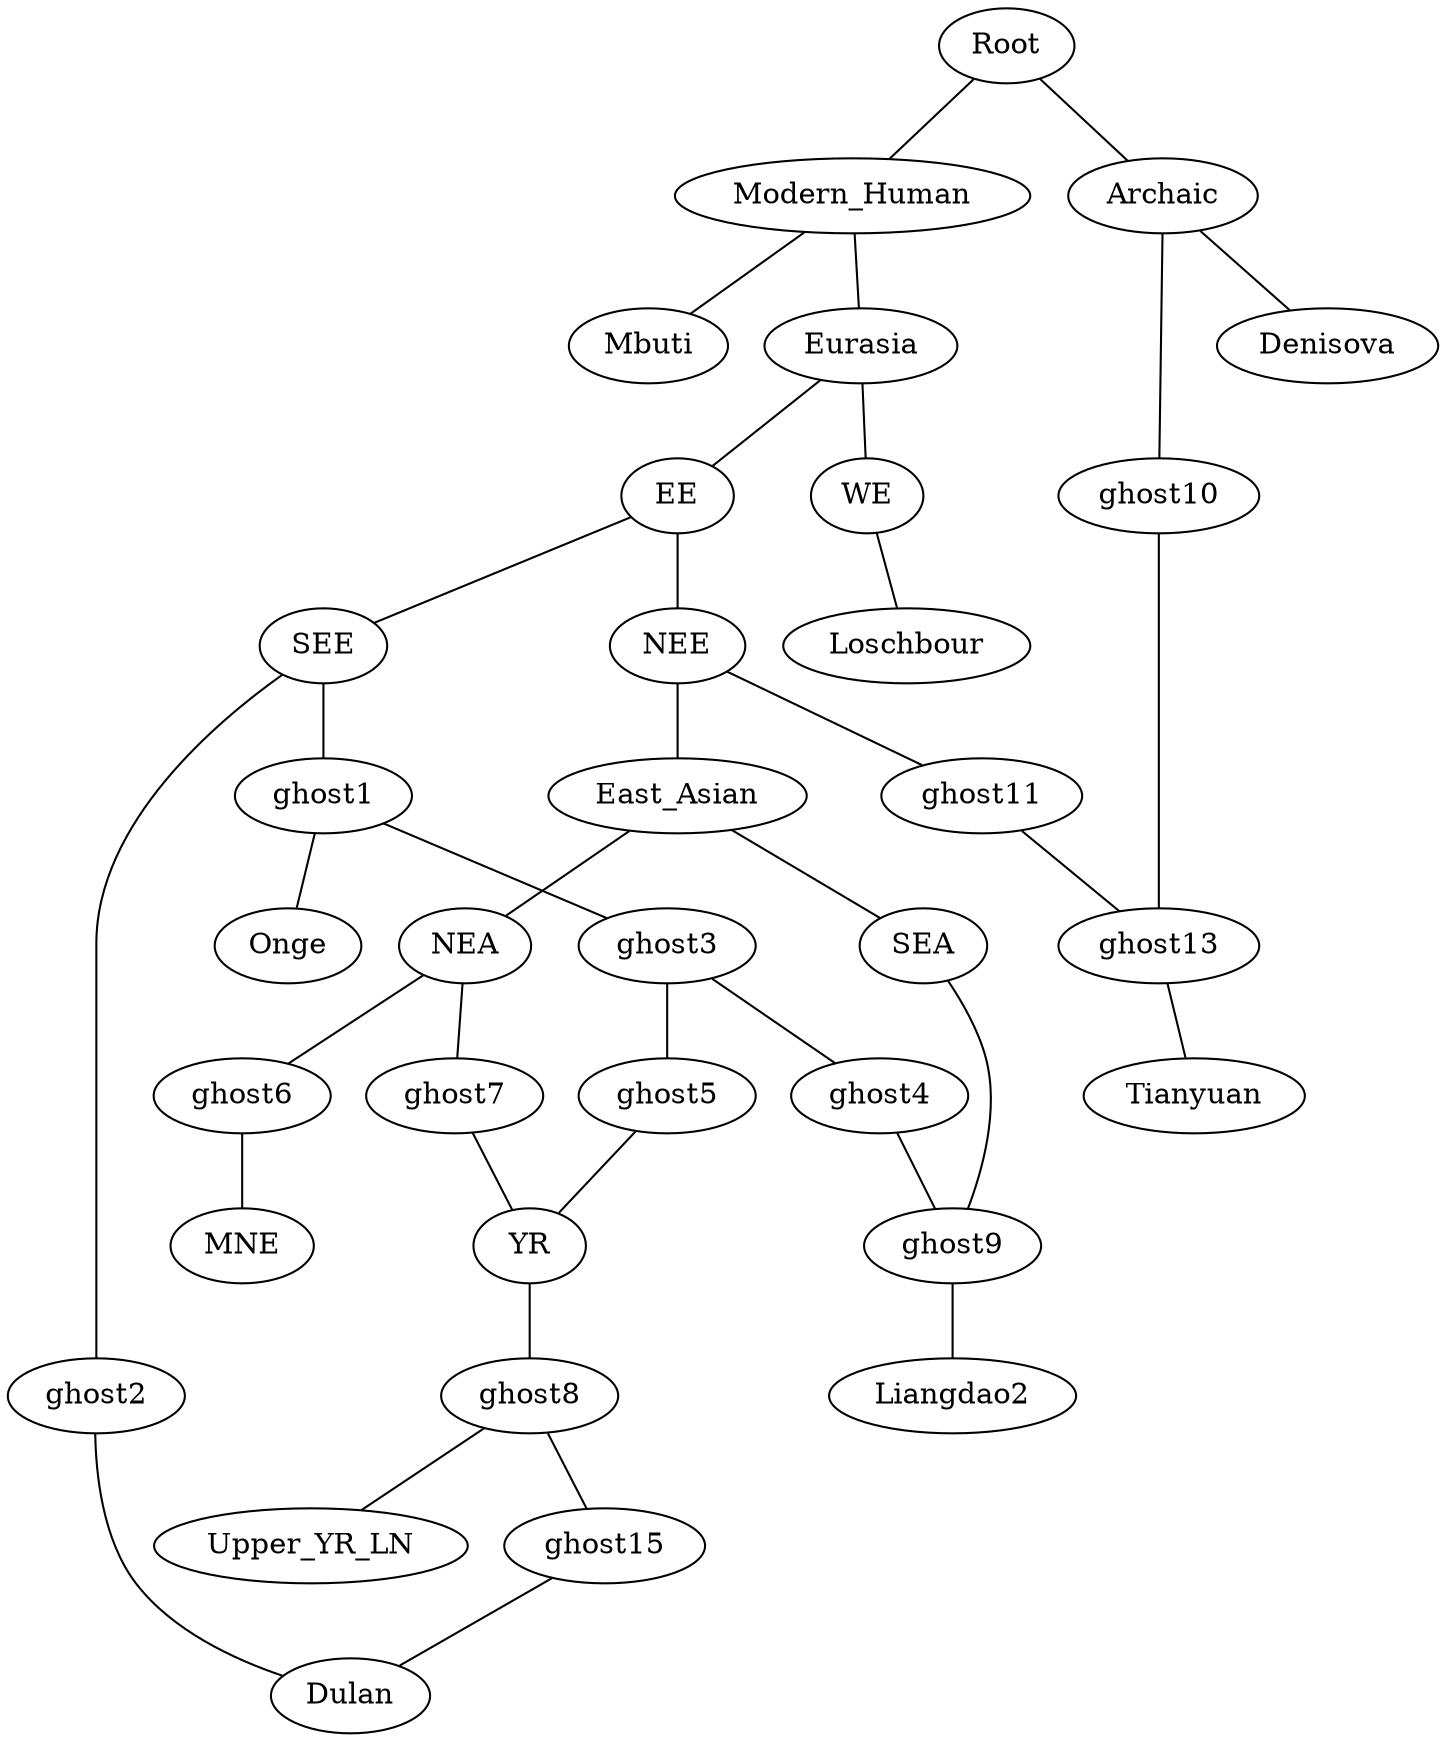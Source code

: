 graph {

# label group_name plot_name	
# <Label>
# root Root
# label Mbuti.DG Mbuti
# label Denisova.DG Denisova
# label Onge.DG Onge
# label Loschbour.DG Loschbour
# label Tianyuan Tianyuan
# label Liangdao2 Liangdao2
# label Upper_YR_LN Upper_YR_LN
# label Mongolia_N_East MNE
# label Dulan Dulan
# </Label>

# edge e1 Root Modern_Human
# <Edge>
Root -- Modern_Human
Root -- Archaic
Modern_Human -- Mbuti
Modern_Human -- Eurasia
Archaic -- ghost10
Archaic -- Denisova
Eurasia -- WE
Eurasia -- EE
ghost9 -- Liangdao2
WE -- Loschbour
EE -- NEE
EE -- SEE
NEE -- ghost11
NEE -- East_Asian
SEE -- ghost1
SEE -- ghost2
East_Asian -- NEA
East_Asian -- SEA
ghost1 -- Onge
ghost1 -- ghost3
ghost13 -- Tianyuan
NEA -- ghost6
NEA -- ghost7
ghost3 -- ghost4
ghost3 -- ghost5
YR -- ghost8
ghost8 -- Upper_YR_LN
ghost8 -- ghost15
ghost6 -- MNE
# </Edge>

# 最后改成admix ghost13 ghost10 ghost11
# <Admix>
ghost11 -- ghost13
ghost10 -- ghost13
ghost4 -- ghost9
SEA -- ghost9
ghost5 -- YR
ghost7 -- YR
ghost2 -- Dulan
ghost15 -- Dulan
# </Admix>
}
